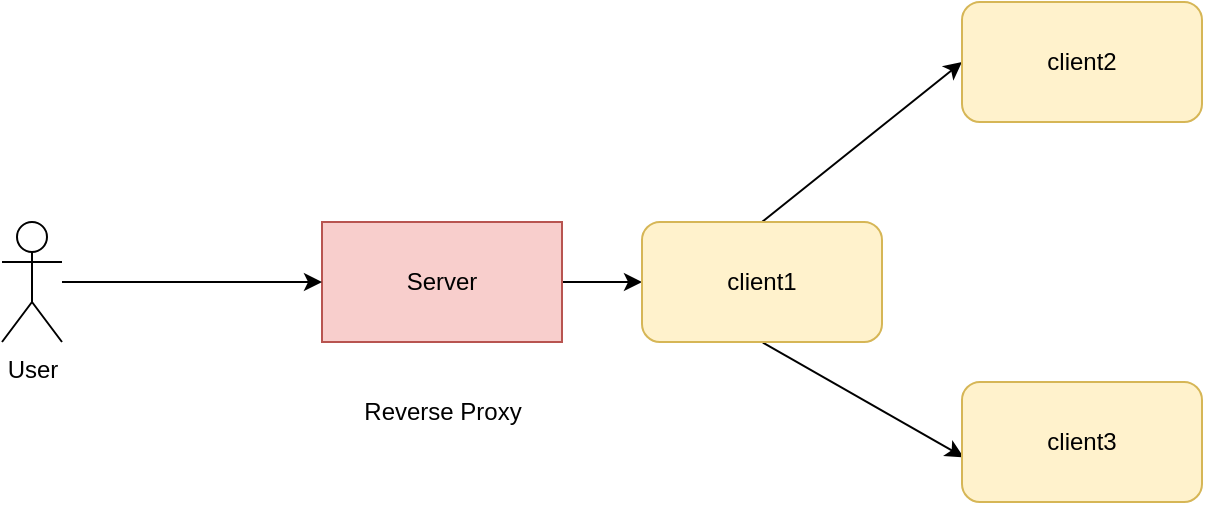 <mxfile version="21.5.0" type="device" pages="2">
  <diagram id="b-06JycpSOSpVuy0r_Kd" name="Concept">
    <mxGraphModel dx="1036" dy="614" grid="1" gridSize="10" guides="1" tooltips="1" connect="1" arrows="1" fold="1" page="1" pageScale="1" pageWidth="850" pageHeight="1100" math="0" shadow="0">
      <root>
        <mxCell id="0" />
        <mxCell id="1" parent="0" />
        <mxCell id="7" style="edgeStyle=none;html=1;entryX=0;entryY=0.5;entryDx=0;entryDy=0;exitX=0.5;exitY=0;exitDx=0;exitDy=0;" parent="1" source="CBvAOkr39n8_6zi3gbH5-10" target="3" edge="1">
          <mxGeometry relative="1" as="geometry" />
        </mxCell>
        <mxCell id="8" style="edgeStyle=none;html=1;entryX=0.007;entryY=0.627;entryDx=0;entryDy=0;entryPerimeter=0;exitX=0.5;exitY=1;exitDx=0;exitDy=0;" parent="1" source="CBvAOkr39n8_6zi3gbH5-10" target="4" edge="1">
          <mxGeometry relative="1" as="geometry" />
        </mxCell>
        <mxCell id="CBvAOkr39n8_6zi3gbH5-11" style="edgeStyle=none;html=1;entryX=0;entryY=0.5;entryDx=0;entryDy=0;" parent="1" source="2" target="CBvAOkr39n8_6zi3gbH5-10" edge="1">
          <mxGeometry relative="1" as="geometry" />
        </mxCell>
        <mxCell id="2" value="Server" style="rounded=0;whiteSpace=wrap;html=1;fillColor=#f8cecc;strokeColor=#b85450;" parent="1" vertex="1">
          <mxGeometry x="200" y="170" width="120" height="60" as="geometry" />
        </mxCell>
        <mxCell id="3" value="client2" style="rounded=1;whiteSpace=wrap;html=1;fillColor=#fff2cc;strokeColor=#d6b656;" parent="1" vertex="1">
          <mxGeometry x="520" y="60" width="120" height="60" as="geometry" />
        </mxCell>
        <mxCell id="4" value="client3" style="rounded=1;whiteSpace=wrap;html=1;fillColor=#fff2cc;strokeColor=#d6b656;" parent="1" vertex="1">
          <mxGeometry x="520" y="250" width="120" height="60" as="geometry" />
        </mxCell>
        <mxCell id="9" style="edgeStyle=none;html=1;entryX=0;entryY=0.5;entryDx=0;entryDy=0;" parent="1" source="6" target="2" edge="1">
          <mxGeometry relative="1" as="geometry" />
        </mxCell>
        <mxCell id="6" value="User" style="shape=umlActor;verticalLabelPosition=bottom;verticalAlign=top;html=1;outlineConnect=0;" parent="1" vertex="1">
          <mxGeometry x="40" y="170" width="30" height="60" as="geometry" />
        </mxCell>
        <mxCell id="10" value="Reverse Proxy" style="text;html=1;align=center;verticalAlign=middle;resizable=0;points=[];autosize=1;strokeColor=none;fillColor=none;" parent="1" vertex="1">
          <mxGeometry x="210" y="250" width="100" height="30" as="geometry" />
        </mxCell>
        <mxCell id="CBvAOkr39n8_6zi3gbH5-10" value="client1" style="rounded=1;whiteSpace=wrap;html=1;fillColor=#fff2cc;strokeColor=#d6b656;" parent="1" vertex="1">
          <mxGeometry x="360" y="170" width="120" height="60" as="geometry" />
        </mxCell>
      </root>
    </mxGraphModel>
  </diagram>
  <diagram id="S2gCDkZ0fb8NW9OYrXBa" name="Using Nginx">
    <mxGraphModel dx="1036" dy="614" grid="1" gridSize="10" guides="1" tooltips="1" connect="1" arrows="1" fold="1" page="1" pageScale="1" pageWidth="850" pageHeight="1100" math="0" shadow="0">
      <root>
        <mxCell id="0" />
        <mxCell id="1" parent="0" />
        <mxCell id="qdapx4ZYMR9uwZVfLs84-2" style="edgeStyle=none;html=1;" parent="1" source="LmTTj7C1AKa29aHwffuh-3" target="qdapx4ZYMR9uwZVfLs84-1" edge="1">
          <mxGeometry relative="1" as="geometry" />
        </mxCell>
        <mxCell id="LmTTj7C1AKa29aHwffuh-3" value="Server" style="rounded=0;whiteSpace=wrap;html=1;fillColor=#f8cecc;strokeColor=#b85450;" parent="1" vertex="1">
          <mxGeometry x="200" y="170" width="120" height="60" as="geometry" />
        </mxCell>
        <mxCell id="LmTTj7C1AKa29aHwffuh-4" value="inventory" style="rounded=1;whiteSpace=wrap;html=1;fillColor=#fff2cc;strokeColor=#d6b656;" parent="1" vertex="1">
          <mxGeometry x="520" y="50" width="120" height="60" as="geometry" />
        </mxCell>
        <mxCell id="LmTTj7C1AKa29aHwffuh-5" value="order" style="rounded=1;whiteSpace=wrap;html=1;fillColor=#fff2cc;strokeColor=#d6b656;" parent="1" vertex="1">
          <mxGeometry x="530" y="270" width="120" height="60" as="geometry" />
        </mxCell>
        <mxCell id="LmTTj7C1AKa29aHwffuh-6" style="edgeStyle=none;html=1;entryX=0;entryY=0.5;entryDx=0;entryDy=0;" parent="1" source="LmTTj7C1AKa29aHwffuh-7" target="LmTTj7C1AKa29aHwffuh-3" edge="1">
          <mxGeometry relative="1" as="geometry" />
        </mxCell>
        <mxCell id="LmTTj7C1AKa29aHwffuh-7" value="User" style="shape=umlActor;verticalLabelPosition=bottom;verticalAlign=top;html=1;outlineConnect=0;" parent="1" vertex="1">
          <mxGeometry x="40" y="170" width="30" height="60" as="geometry" />
        </mxCell>
        <mxCell id="LmTTj7C1AKa29aHwffuh-8" value="Reverse Proxy" style="text;html=1;align=center;verticalAlign=middle;resizable=0;points=[];autosize=1;strokeColor=none;fillColor=none;" parent="1" vertex="1">
          <mxGeometry x="210" y="250" width="100" height="30" as="geometry" />
        </mxCell>
        <mxCell id="qdapx4ZYMR9uwZVfLs84-3" style="edgeStyle=none;html=1;" parent="1" source="qdapx4ZYMR9uwZVfLs84-1" target="LmTTj7C1AKa29aHwffuh-4" edge="1">
          <mxGeometry relative="1" as="geometry" />
        </mxCell>
        <mxCell id="qdapx4ZYMR9uwZVfLs84-4" style="edgeStyle=none;html=1;entryX=0;entryY=0.25;entryDx=0;entryDy=0;" parent="1" source="qdapx4ZYMR9uwZVfLs84-1" target="LmTTj7C1AKa29aHwffuh-5" edge="1">
          <mxGeometry relative="1" as="geometry" />
        </mxCell>
        <mxCell id="qdapx4ZYMR9uwZVfLs84-1" value="home" style="rounded=1;whiteSpace=wrap;html=1;fillColor=#fff2cc;strokeColor=#d6b656;" parent="1" vertex="1">
          <mxGeometry x="360" y="170" width="120" height="60" as="geometry" />
        </mxCell>
        <mxCell id="Gl8ZnTYxz5_2xWqPBE5x-1" value="nginx.conf" style="text;html=1;align=center;verticalAlign=middle;resizable=0;points=[];autosize=1;strokeColor=none;fillColor=none;" vertex="1" parent="1">
          <mxGeometry x="220" y="285" width="80" height="30" as="geometry" />
        </mxCell>
      </root>
    </mxGraphModel>
  </diagram>
</mxfile>
